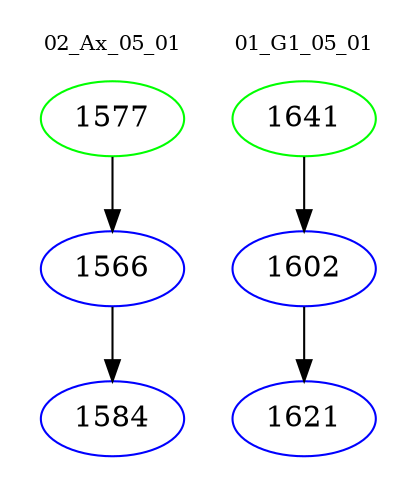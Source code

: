 digraph{
subgraph cluster_0 {
color = white
label = "02_Ax_05_01";
fontsize=10;
T0_1577 [label="1577", color="green"]
T0_1577 -> T0_1566 [color="black"]
T0_1566 [label="1566", color="blue"]
T0_1566 -> T0_1584 [color="black"]
T0_1584 [label="1584", color="blue"]
}
subgraph cluster_1 {
color = white
label = "01_G1_05_01";
fontsize=10;
T1_1641 [label="1641", color="green"]
T1_1641 -> T1_1602 [color="black"]
T1_1602 [label="1602", color="blue"]
T1_1602 -> T1_1621 [color="black"]
T1_1621 [label="1621", color="blue"]
}
}
